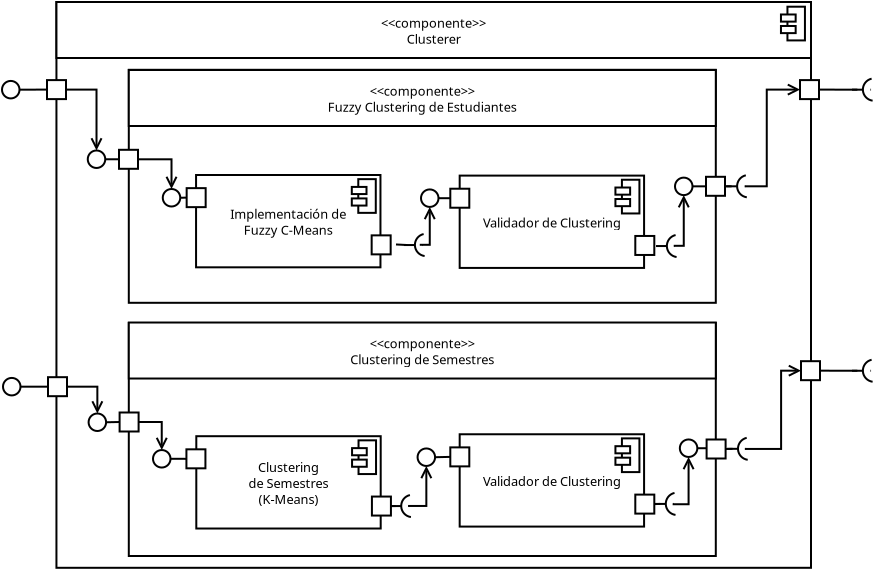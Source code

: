 <?xml version="1.0" encoding="UTF-8"?>
<dia:diagram xmlns:dia="http://www.lysator.liu.se/~alla/dia/">
  <dia:layer name="Background" visible="true" active="true">
    <dia:object type="Standard - Box" version="0" id="O0">
      <dia:attribute name="obj_pos">
        <dia:point val="8.072,2.71"/>
      </dia:attribute>
      <dia:attribute name="obj_bb">
        <dia:rectangle val="8.022,2.66;45.85,31.05"/>
      </dia:attribute>
      <dia:attribute name="elem_corner">
        <dia:point val="8.072,2.71"/>
      </dia:attribute>
      <dia:attribute name="elem_width">
        <dia:real val="37.728"/>
      </dia:attribute>
      <dia:attribute name="elem_height">
        <dia:real val="28.29"/>
      </dia:attribute>
      <dia:attribute name="border_width">
        <dia:real val="0.1"/>
      </dia:attribute>
      <dia:attribute name="show_background">
        <dia:boolean val="true"/>
      </dia:attribute>
    </dia:object>
    <dia:object type="Standard - Box" version="0" id="O1">
      <dia:attribute name="obj_pos">
        <dia:point val="11.69,18.76"/>
      </dia:attribute>
      <dia:attribute name="obj_bb">
        <dia:rectangle val="11.64,18.71;41.09,30.46"/>
      </dia:attribute>
      <dia:attribute name="elem_corner">
        <dia:point val="11.69,18.76"/>
      </dia:attribute>
      <dia:attribute name="elem_width">
        <dia:real val="29.35"/>
      </dia:attribute>
      <dia:attribute name="elem_height">
        <dia:real val="11.65"/>
      </dia:attribute>
      <dia:attribute name="show_background">
        <dia:boolean val="true"/>
      </dia:attribute>
    </dia:object>
    <dia:object type="Flowchart - Box" version="0" id="O2">
      <dia:attribute name="obj_pos">
        <dia:point val="8.072,2.71"/>
      </dia:attribute>
      <dia:attribute name="obj_bb">
        <dia:rectangle val="8.022,2.66;45.85,5.56"/>
      </dia:attribute>
      <dia:attribute name="elem_corner">
        <dia:point val="8.072,2.71"/>
      </dia:attribute>
      <dia:attribute name="elem_width">
        <dia:real val="37.728"/>
      </dia:attribute>
      <dia:attribute name="elem_height">
        <dia:real val="2.8"/>
      </dia:attribute>
      <dia:attribute name="border_width">
        <dia:real val="0.1"/>
      </dia:attribute>
      <dia:attribute name="show_background">
        <dia:boolean val="true"/>
      </dia:attribute>
      <dia:attribute name="padding">
        <dia:real val="0.5"/>
      </dia:attribute>
      <dia:attribute name="text">
        <dia:composite type="text">
          <dia:attribute name="string">
            <dia:string>#&lt;&lt;componente&gt;&gt;
Clusterer#</dia:string>
          </dia:attribute>
          <dia:attribute name="font">
            <dia:font family="sans" style="0" name="Helvetica"/>
          </dia:attribute>
          <dia:attribute name="height">
            <dia:real val="0.8"/>
          </dia:attribute>
          <dia:attribute name="pos">
            <dia:point val="26.936,3.95"/>
          </dia:attribute>
          <dia:attribute name="color">
            <dia:color val="#000000"/>
          </dia:attribute>
          <dia:attribute name="alignment">
            <dia:enum val="1"/>
          </dia:attribute>
        </dia:composite>
      </dia:attribute>
    </dia:object>
    <dia:object type="Standard - Box" version="0" id="O3">
      <dia:attribute name="obj_pos">
        <dia:point val="7.6,6.615"/>
      </dia:attribute>
      <dia:attribute name="obj_bb">
        <dia:rectangle val="7.55,6.565;8.6,7.615"/>
      </dia:attribute>
      <dia:attribute name="elem_corner">
        <dia:point val="7.6,6.615"/>
      </dia:attribute>
      <dia:attribute name="elem_width">
        <dia:real val="0.95"/>
      </dia:attribute>
      <dia:attribute name="elem_height">
        <dia:real val="0.95"/>
      </dia:attribute>
      <dia:attribute name="border_width">
        <dia:real val="0.1"/>
      </dia:attribute>
      <dia:attribute name="show_background">
        <dia:boolean val="true"/>
      </dia:attribute>
    </dia:object>
    <dia:object type="Standard - Box" version="0" id="O4">
      <dia:attribute name="obj_pos">
        <dia:point val="7.65,21.469"/>
      </dia:attribute>
      <dia:attribute name="obj_bb">
        <dia:rectangle val="7.6,21.419;8.65,22.469"/>
      </dia:attribute>
      <dia:attribute name="elem_corner">
        <dia:point val="7.65,21.469"/>
      </dia:attribute>
      <dia:attribute name="elem_width">
        <dia:real val="0.95"/>
      </dia:attribute>
      <dia:attribute name="elem_height">
        <dia:real val="0.95"/>
      </dia:attribute>
      <dia:attribute name="border_width">
        <dia:real val="0.1"/>
      </dia:attribute>
      <dia:attribute name="show_background">
        <dia:boolean val="true"/>
      </dia:attribute>
    </dia:object>
    <dia:group>
      <dia:object type="Standard - Box" version="0" id="O5">
        <dia:attribute name="obj_pos">
          <dia:point val="44.622,2.945"/>
        </dia:attribute>
        <dia:attribute name="obj_bb">
          <dia:rectangle val="44.572,2.895;45.548,4.681"/>
        </dia:attribute>
        <dia:attribute name="elem_corner">
          <dia:point val="44.622,2.945"/>
        </dia:attribute>
        <dia:attribute name="elem_width">
          <dia:real val="0.875"/>
        </dia:attribute>
        <dia:attribute name="elem_height">
          <dia:real val="1.686"/>
        </dia:attribute>
        <dia:attribute name="border_width">
          <dia:real val="0.1"/>
        </dia:attribute>
        <dia:attribute name="show_background">
          <dia:boolean val="true"/>
        </dia:attribute>
      </dia:object>
      <dia:object type="Standard - Box" version="0" id="O6">
        <dia:attribute name="obj_pos">
          <dia:point val="44.298,3.334"/>
        </dia:attribute>
        <dia:attribute name="obj_bb">
          <dia:rectangle val="44.248,3.284;45.083,3.741"/>
        </dia:attribute>
        <dia:attribute name="elem_corner">
          <dia:point val="44.298,3.334"/>
        </dia:attribute>
        <dia:attribute name="elem_width">
          <dia:real val="0.735"/>
        </dia:attribute>
        <dia:attribute name="elem_height">
          <dia:real val="0.357"/>
        </dia:attribute>
        <dia:attribute name="border_width">
          <dia:real val="0.1"/>
        </dia:attribute>
        <dia:attribute name="show_background">
          <dia:boolean val="true"/>
        </dia:attribute>
      </dia:object>
      <dia:object type="Standard - Box" version="0" id="O7">
        <dia:attribute name="obj_pos">
          <dia:point val="44.298,3.909"/>
        </dia:attribute>
        <dia:attribute name="obj_bb">
          <dia:rectangle val="44.248,3.859;45.083,4.316"/>
        </dia:attribute>
        <dia:attribute name="elem_corner">
          <dia:point val="44.298,3.909"/>
        </dia:attribute>
        <dia:attribute name="elem_width">
          <dia:real val="0.735"/>
        </dia:attribute>
        <dia:attribute name="elem_height">
          <dia:real val="0.357"/>
        </dia:attribute>
        <dia:attribute name="border_width">
          <dia:real val="0.1"/>
        </dia:attribute>
        <dia:attribute name="show_background">
          <dia:boolean val="true"/>
        </dia:attribute>
      </dia:object>
    </dia:group>
    <dia:object type="Standard - Box" version="0" id="O8">
      <dia:attribute name="obj_pos">
        <dia:point val="45.25,6.615"/>
      </dia:attribute>
      <dia:attribute name="obj_bb">
        <dia:rectangle val="45.2,6.565;46.25,7.615"/>
      </dia:attribute>
      <dia:attribute name="elem_corner">
        <dia:point val="45.25,6.615"/>
      </dia:attribute>
      <dia:attribute name="elem_width">
        <dia:real val="0.95"/>
      </dia:attribute>
      <dia:attribute name="elem_height">
        <dia:real val="0.95"/>
      </dia:attribute>
      <dia:attribute name="border_width">
        <dia:real val="0.1"/>
      </dia:attribute>
      <dia:attribute name="show_background">
        <dia:boolean val="true"/>
      </dia:attribute>
    </dia:object>
    <dia:object type="Standard - Box" version="0" id="O9">
      <dia:attribute name="obj_pos">
        <dia:point val="45.3,20.669"/>
      </dia:attribute>
      <dia:attribute name="obj_bb">
        <dia:rectangle val="45.25,20.619;46.3,21.669"/>
      </dia:attribute>
      <dia:attribute name="elem_corner">
        <dia:point val="45.3,20.669"/>
      </dia:attribute>
      <dia:attribute name="elem_width">
        <dia:real val="0.95"/>
      </dia:attribute>
      <dia:attribute name="elem_height">
        <dia:real val="0.95"/>
      </dia:attribute>
      <dia:attribute name="border_width">
        <dia:real val="0.1"/>
      </dia:attribute>
      <dia:attribute name="show_background">
        <dia:boolean val="true"/>
      </dia:attribute>
    </dia:object>
    <dia:object type="Standard - Ellipse" version="0" id="O10">
      <dia:attribute name="obj_pos">
        <dia:point val="12.9,25.112"/>
      </dia:attribute>
      <dia:attribute name="obj_bb">
        <dia:rectangle val="12.85,25.062;13.825,26.037"/>
      </dia:attribute>
      <dia:attribute name="elem_corner">
        <dia:point val="12.9,25.112"/>
      </dia:attribute>
      <dia:attribute name="elem_width">
        <dia:real val="0.875"/>
      </dia:attribute>
      <dia:attribute name="elem_height">
        <dia:real val="0.875"/>
      </dia:attribute>
    </dia:object>
    <dia:object type="Standard - Line" version="0" id="O11">
      <dia:attribute name="obj_pos">
        <dia:point val="14.571,25.552"/>
      </dia:attribute>
      <dia:attribute name="obj_bb">
        <dia:rectangle val="13.725,25.499;14.621,25.602"/>
      </dia:attribute>
      <dia:attribute name="conn_endpoints">
        <dia:point val="14.571,25.552"/>
        <dia:point val="13.775,25.549"/>
      </dia:attribute>
      <dia:attribute name="numcp">
        <dia:int val="1"/>
      </dia:attribute>
      <dia:connections>
        <dia:connection handle="0" to="O72" connection="3"/>
        <dia:connection handle="1" to="O10" connection="4"/>
      </dia:connections>
    </dia:object>
    <dia:object type="Standard - Ellipse" version="0" id="O12">
      <dia:attribute name="obj_pos">
        <dia:point val="5.35,6.656"/>
      </dia:attribute>
      <dia:attribute name="obj_bb">
        <dia:rectangle val="5.3,6.606;6.275,7.582"/>
      </dia:attribute>
      <dia:attribute name="elem_corner">
        <dia:point val="5.35,6.656"/>
      </dia:attribute>
      <dia:attribute name="elem_width">
        <dia:real val="0.875"/>
      </dia:attribute>
      <dia:attribute name="elem_height">
        <dia:real val="0.875"/>
      </dia:attribute>
    </dia:object>
    <dia:object type="Standard - Line" version="0" id="O13">
      <dia:attribute name="obj_pos">
        <dia:point val="7.6,7.09"/>
      </dia:attribute>
      <dia:attribute name="obj_bb">
        <dia:rectangle val="6.175,7.04;7.65,7.144"/>
      </dia:attribute>
      <dia:attribute name="conn_endpoints">
        <dia:point val="7.6,7.09"/>
        <dia:point val="6.225,7.094"/>
      </dia:attribute>
      <dia:attribute name="numcp">
        <dia:int val="1"/>
      </dia:attribute>
      <dia:connections>
        <dia:connection handle="1" to="O12" connection="4"/>
      </dia:connections>
    </dia:object>
    <dia:object type="Standard - Ellipse" version="0" id="O14">
      <dia:attribute name="obj_pos">
        <dia:point val="5.4,21.506"/>
      </dia:attribute>
      <dia:attribute name="obj_bb">
        <dia:rectangle val="5.35,21.456;6.325,22.431"/>
      </dia:attribute>
      <dia:attribute name="elem_corner">
        <dia:point val="5.4,21.506"/>
      </dia:attribute>
      <dia:attribute name="elem_width">
        <dia:real val="0.875"/>
      </dia:attribute>
      <dia:attribute name="elem_height">
        <dia:real val="0.875"/>
      </dia:attribute>
    </dia:object>
    <dia:object type="Standard - Line" version="0" id="O15">
      <dia:attribute name="obj_pos">
        <dia:point val="7.65,21.944"/>
      </dia:attribute>
      <dia:attribute name="obj_bb">
        <dia:rectangle val="6.225,21.894;7.7,21.994"/>
      </dia:attribute>
      <dia:attribute name="conn_endpoints">
        <dia:point val="7.65,21.944"/>
        <dia:point val="6.275,21.944"/>
      </dia:attribute>
      <dia:attribute name="numcp">
        <dia:int val="1"/>
      </dia:attribute>
      <dia:connections>
        <dia:connection handle="0" to="O4" connection="3"/>
        <dia:connection handle="1" to="O14" connection="4"/>
      </dia:connections>
    </dia:object>
    <dia:object type="Standard - Line" version="0" id="O16">
      <dia:attribute name="obj_pos">
        <dia:point val="27.765,12.521"/>
      </dia:attribute>
      <dia:attribute name="obj_bb">
        <dia:rectangle val="27.125,12.468;27.815,12.572"/>
      </dia:attribute>
      <dia:attribute name="conn_endpoints">
        <dia:point val="27.765,12.521"/>
        <dia:point val="27.175,12.518"/>
      </dia:attribute>
      <dia:attribute name="numcp">
        <dia:int val="1"/>
      </dia:attribute>
      <dia:connections>
        <dia:connection handle="0" to="O66" connection="3"/>
        <dia:connection handle="1" to="O36" connection="4"/>
      </dia:connections>
    </dia:object>
    <dia:group>
      <dia:object type="Standard - Arc" version="0" id="O17">
        <dia:attribute name="obj_pos">
          <dia:point val="25.796,28.463"/>
        </dia:attribute>
        <dia:attribute name="obj_bb">
          <dia:rectangle val="25.26,27.311;25.848,28.515"/>
        </dia:attribute>
        <dia:attribute name="conn_endpoints">
          <dia:point val="25.796,28.463"/>
          <dia:point val="25.746,27.363"/>
        </dia:attribute>
        <dia:attribute name="curve_distance">
          <dia:real val="-0.461"/>
        </dia:attribute>
        <dia:attribute name="line_width">
          <dia:real val="0.1"/>
        </dia:attribute>
      </dia:object>
      <dia:object type="Standard - Line" version="0" id="O18">
        <dia:attribute name="obj_pos">
          <dia:point val="25.302,27.913"/>
        </dia:attribute>
        <dia:attribute name="obj_bb">
          <dia:rectangle val="24.716,27.863;25.352,27.963"/>
        </dia:attribute>
        <dia:attribute name="conn_endpoints">
          <dia:point val="25.302,27.913"/>
          <dia:point val="24.766,27.913"/>
        </dia:attribute>
        <dia:attribute name="numcp">
          <dia:int val="1"/>
        </dia:attribute>
      </dia:object>
      <dia:object type="Standard - Line" version="0" id="O19">
        <dia:attribute name="obj_pos">
          <dia:point val="25.718,27.913"/>
        </dia:attribute>
        <dia:attribute name="obj_bb">
          <dia:rectangle val="25.638,27.863;25.768,27.963"/>
        </dia:attribute>
        <dia:attribute name="conn_endpoints">
          <dia:point val="25.718,27.913"/>
          <dia:point val="25.688,27.913"/>
        </dia:attribute>
        <dia:attribute name="numcp">
          <dia:int val="1"/>
        </dia:attribute>
      </dia:object>
    </dia:group>
    <dia:object type="Standard - Line" version="0" id="O20">
      <dia:attribute name="obj_pos">
        <dia:point val="25.034,27.913"/>
      </dia:attribute>
      <dia:attribute name="obj_bb">
        <dia:rectangle val="24.746,27.863;25.084,27.963"/>
      </dia:attribute>
      <dia:attribute name="conn_endpoints">
        <dia:point val="25.034,27.913"/>
        <dia:point val="24.796,27.913"/>
      </dia:attribute>
      <dia:attribute name="numcp">
        <dia:int val="1"/>
      </dia:attribute>
      <dia:connections>
        <dia:connection handle="0" to="O18" connection="0"/>
        <dia:connection handle="1" to="O73" connection="4"/>
      </dia:connections>
    </dia:object>
    <dia:object type="Standard - ZigZagLine" version="1" id="O21">
      <dia:attribute name="obj_pos">
        <dia:point val="8.6,21.944"/>
      </dia:attribute>
      <dia:attribute name="obj_bb">
        <dia:rectangle val="8.55,21.894;10.449,23.397"/>
      </dia:attribute>
      <dia:attribute name="orth_points">
        <dia:point val="8.6,21.944"/>
        <dia:point val="10.118,21.944"/>
        <dia:point val="10.118,23.285"/>
      </dia:attribute>
      <dia:attribute name="orth_orient">
        <dia:enum val="0"/>
        <dia:enum val="1"/>
      </dia:attribute>
      <dia:attribute name="autorouting">
        <dia:boolean val="true"/>
      </dia:attribute>
      <dia:attribute name="end_arrow">
        <dia:enum val="1"/>
      </dia:attribute>
      <dia:attribute name="end_arrow_length">
        <dia:real val="0.5"/>
      </dia:attribute>
      <dia:attribute name="end_arrow_width">
        <dia:real val="0.5"/>
      </dia:attribute>
      <dia:connections>
        <dia:connection handle="1" to="O78" connection="1"/>
      </dia:connections>
    </dia:object>
    <dia:group>
      <dia:object type="Standard - Arc" version="0" id="O22">
        <dia:attribute name="obj_pos">
          <dia:point val="48.88,7.644"/>
        </dia:attribute>
        <dia:attribute name="obj_bb">
          <dia:rectangle val="48.344,6.491;48.932,7.696"/>
        </dia:attribute>
        <dia:attribute name="conn_endpoints">
          <dia:point val="48.88,7.644"/>
          <dia:point val="48.83,6.544"/>
        </dia:attribute>
        <dia:attribute name="curve_distance">
          <dia:real val="-0.461"/>
        </dia:attribute>
        <dia:attribute name="line_width">
          <dia:real val="0.1"/>
        </dia:attribute>
      </dia:object>
      <dia:object type="Standard - Line" version="0" id="O23">
        <dia:attribute name="obj_pos">
          <dia:point val="48.386,7.094"/>
        </dia:attribute>
        <dia:attribute name="obj_bb">
          <dia:rectangle val="47.8,7.044;48.436,7.144"/>
        </dia:attribute>
        <dia:attribute name="conn_endpoints">
          <dia:point val="48.386,7.094"/>
          <dia:point val="47.85,7.094"/>
        </dia:attribute>
        <dia:attribute name="numcp">
          <dia:int val="1"/>
        </dia:attribute>
      </dia:object>
      <dia:object type="Standard - Line" version="0" id="O24">
        <dia:attribute name="obj_pos">
          <dia:point val="48.802,7.094"/>
        </dia:attribute>
        <dia:attribute name="obj_bb">
          <dia:rectangle val="48.722,7.044;48.852,7.144"/>
        </dia:attribute>
        <dia:attribute name="conn_endpoints">
          <dia:point val="48.802,7.094"/>
          <dia:point val="48.772,7.094"/>
        </dia:attribute>
        <dia:attribute name="numcp">
          <dia:int val="1"/>
        </dia:attribute>
      </dia:object>
    </dia:group>
    <dia:object type="Standard - Line" version="0" id="O25">
      <dia:attribute name="obj_pos">
        <dia:point val="46.2,7.09"/>
      </dia:attribute>
      <dia:attribute name="obj_bb">
        <dia:rectangle val="46.15,7.04;48.168,7.144"/>
      </dia:attribute>
      <dia:attribute name="conn_endpoints">
        <dia:point val="46.2,7.09"/>
        <dia:point val="48.118,7.094"/>
      </dia:attribute>
      <dia:attribute name="numcp">
        <dia:int val="1"/>
      </dia:attribute>
      <dia:connections>
        <dia:connection handle="0" to="O8" connection="4"/>
        <dia:connection handle="1" to="O23" connection="0"/>
      </dia:connections>
    </dia:object>
    <dia:group>
      <dia:object type="Standard - Arc" version="0" id="O26">
        <dia:attribute name="obj_pos">
          <dia:point val="48.88,21.698"/>
        </dia:attribute>
        <dia:attribute name="obj_bb">
          <dia:rectangle val="48.344,20.545;48.932,21.75"/>
        </dia:attribute>
        <dia:attribute name="conn_endpoints">
          <dia:point val="48.88,21.698"/>
          <dia:point val="48.83,20.598"/>
        </dia:attribute>
        <dia:attribute name="curve_distance">
          <dia:real val="-0.461"/>
        </dia:attribute>
        <dia:attribute name="line_width">
          <dia:real val="0.1"/>
        </dia:attribute>
      </dia:object>
      <dia:object type="Standard - Line" version="0" id="O27">
        <dia:attribute name="obj_pos">
          <dia:point val="48.386,21.148"/>
        </dia:attribute>
        <dia:attribute name="obj_bb">
          <dia:rectangle val="47.8,21.098;48.436,21.198"/>
        </dia:attribute>
        <dia:attribute name="conn_endpoints">
          <dia:point val="48.386,21.148"/>
          <dia:point val="47.85,21.148"/>
        </dia:attribute>
        <dia:attribute name="numcp">
          <dia:int val="1"/>
        </dia:attribute>
      </dia:object>
      <dia:object type="Standard - Line" version="0" id="O28">
        <dia:attribute name="obj_pos">
          <dia:point val="48.802,21.148"/>
        </dia:attribute>
        <dia:attribute name="obj_bb">
          <dia:rectangle val="48.722,21.098;48.852,21.198"/>
        </dia:attribute>
        <dia:attribute name="conn_endpoints">
          <dia:point val="48.802,21.148"/>
          <dia:point val="48.772,21.148"/>
        </dia:attribute>
        <dia:attribute name="numcp">
          <dia:int val="1"/>
        </dia:attribute>
      </dia:object>
    </dia:group>
    <dia:object type="Standard - Line" version="0" id="O29">
      <dia:attribute name="obj_pos">
        <dia:point val="46.25,21.144"/>
      </dia:attribute>
      <dia:attribute name="obj_bb">
        <dia:rectangle val="46.2,21.094;48.168,21.198"/>
      </dia:attribute>
      <dia:attribute name="conn_endpoints">
        <dia:point val="46.25,21.144"/>
        <dia:point val="48.118,21.148"/>
      </dia:attribute>
      <dia:attribute name="numcp">
        <dia:int val="1"/>
      </dia:attribute>
      <dia:connections>
        <dia:connection handle="1" to="O27" connection="0"/>
      </dia:connections>
    </dia:object>
    <dia:object type="Standard - Box" version="0" id="O30">
      <dia:attribute name="obj_pos">
        <dia:point val="11.69,6.1"/>
      </dia:attribute>
      <dia:attribute name="obj_bb">
        <dia:rectangle val="11.64,6.05;41.09,17.8"/>
      </dia:attribute>
      <dia:attribute name="elem_corner">
        <dia:point val="11.69,6.1"/>
      </dia:attribute>
      <dia:attribute name="elem_width">
        <dia:real val="29.35"/>
      </dia:attribute>
      <dia:attribute name="elem_height">
        <dia:real val="11.65"/>
      </dia:attribute>
      <dia:attribute name="show_background">
        <dia:boolean val="true"/>
      </dia:attribute>
    </dia:object>
    <dia:object type="Flowchart - Box" version="0" id="O31">
      <dia:attribute name="obj_pos">
        <dia:point val="11.69,6.11"/>
      </dia:attribute>
      <dia:attribute name="obj_bb">
        <dia:rectangle val="11.64,6.06;41.09,8.96"/>
      </dia:attribute>
      <dia:attribute name="elem_corner">
        <dia:point val="11.69,6.11"/>
      </dia:attribute>
      <dia:attribute name="elem_width">
        <dia:real val="29.35"/>
      </dia:attribute>
      <dia:attribute name="elem_height">
        <dia:real val="2.8"/>
      </dia:attribute>
      <dia:attribute name="border_width">
        <dia:real val="0.1"/>
      </dia:attribute>
      <dia:attribute name="show_background">
        <dia:boolean val="true"/>
      </dia:attribute>
      <dia:attribute name="padding">
        <dia:real val="0.5"/>
      </dia:attribute>
      <dia:attribute name="text">
        <dia:composite type="text">
          <dia:attribute name="string">
            <dia:string>#&lt;&lt;componente&gt;&gt;
Fuzzy Clustering de Estudiantes#</dia:string>
          </dia:attribute>
          <dia:attribute name="font">
            <dia:font family="sans" style="0" name="Helvetica"/>
          </dia:attribute>
          <dia:attribute name="height">
            <dia:real val="0.8"/>
          </dia:attribute>
          <dia:attribute name="pos">
            <dia:point val="26.365,7.35"/>
          </dia:attribute>
          <dia:attribute name="color">
            <dia:color val="#000000"/>
          </dia:attribute>
          <dia:attribute name="alignment">
            <dia:enum val="1"/>
          </dia:attribute>
        </dia:composite>
      </dia:attribute>
    </dia:object>
    <dia:group>
      <dia:object type="Standard - Arc" version="0" id="O32">
        <dia:attribute name="obj_pos">
          <dia:point val="26.481,15.412"/>
        </dia:attribute>
        <dia:attribute name="obj_bb">
          <dia:rectangle val="25.945,14.26;26.534,15.464"/>
        </dia:attribute>
        <dia:attribute name="conn_endpoints">
          <dia:point val="26.481,15.412"/>
          <dia:point val="26.431,14.312"/>
        </dia:attribute>
        <dia:attribute name="curve_distance">
          <dia:real val="-0.461"/>
        </dia:attribute>
        <dia:attribute name="line_width">
          <dia:real val="0.1"/>
        </dia:attribute>
      </dia:object>
      <dia:object type="Standard - Line" version="0" id="O33">
        <dia:attribute name="obj_pos">
          <dia:point val="25.987,14.862"/>
        </dia:attribute>
        <dia:attribute name="obj_bb">
          <dia:rectangle val="25.402,14.812;26.037,14.912"/>
        </dia:attribute>
        <dia:attribute name="conn_endpoints">
          <dia:point val="25.987,14.862"/>
          <dia:point val="25.452,14.862"/>
        </dia:attribute>
        <dia:attribute name="numcp">
          <dia:int val="1"/>
        </dia:attribute>
      </dia:object>
      <dia:object type="Standard - Line" version="0" id="O34">
        <dia:attribute name="obj_pos">
          <dia:point val="26.403,14.862"/>
        </dia:attribute>
        <dia:attribute name="obj_bb">
          <dia:rectangle val="26.323,14.812;26.453,14.912"/>
        </dia:attribute>
        <dia:attribute name="conn_endpoints">
          <dia:point val="26.403,14.862"/>
          <dia:point val="26.373,14.862"/>
        </dia:attribute>
        <dia:attribute name="numcp">
          <dia:int val="1"/>
        </dia:attribute>
      </dia:object>
    </dia:group>
    <dia:object type="Standard - Line" version="0" id="O35">
      <dia:attribute name="obj_pos">
        <dia:point val="27.85,12.521"/>
      </dia:attribute>
      <dia:attribute name="obj_bb">
        <dia:rectangle val="27.125,12.468;27.9,12.572"/>
      </dia:attribute>
      <dia:attribute name="conn_endpoints">
        <dia:point val="27.85,12.521"/>
        <dia:point val="27.175,12.518"/>
      </dia:attribute>
      <dia:attribute name="numcp">
        <dia:int val="1"/>
      </dia:attribute>
      <dia:connections>
        <dia:connection handle="1" to="O36" connection="4"/>
      </dia:connections>
    </dia:object>
    <dia:object type="Standard - Ellipse" version="0" id="O36">
      <dia:attribute name="obj_pos">
        <dia:point val="26.3,12.081"/>
      </dia:attribute>
      <dia:attribute name="obj_bb">
        <dia:rectangle val="26.25,12.031;27.225,13.006"/>
      </dia:attribute>
      <dia:attribute name="elem_corner">
        <dia:point val="26.3,12.081"/>
      </dia:attribute>
      <dia:attribute name="elem_width">
        <dia:real val="0.875"/>
      </dia:attribute>
      <dia:attribute name="elem_height">
        <dia:real val="0.875"/>
      </dia:attribute>
    </dia:object>
    <dia:object type="Standard - Line" version="0" id="O37">
      <dia:attribute name="obj_pos">
        <dia:point val="25.619,14.862"/>
      </dia:attribute>
      <dia:attribute name="obj_bb">
        <dia:rectangle val="24.997,14.78;25.672,14.915"/>
      </dia:attribute>
      <dia:attribute name="conn_endpoints">
        <dia:point val="25.619,14.862"/>
        <dia:point val="25.05,14.833"/>
      </dia:attribute>
      <dia:attribute name="numcp">
        <dia:int val="1"/>
      </dia:attribute>
    </dia:object>
    <dia:object type="Standard - ZigZagLine" version="1" id="O38">
      <dia:attribute name="obj_pos">
        <dia:point val="26.288,14.862"/>
      </dia:attribute>
      <dia:attribute name="obj_bb">
        <dia:rectangle val="26.238,12.844;27.069,14.912"/>
      </dia:attribute>
      <dia:attribute name="orth_points">
        <dia:point val="26.288,14.862"/>
        <dia:point val="26.288,14.85"/>
        <dia:point val="26.738,14.85"/>
        <dia:point val="26.738,12.956"/>
      </dia:attribute>
      <dia:attribute name="orth_orient">
        <dia:enum val="1"/>
        <dia:enum val="0"/>
        <dia:enum val="1"/>
      </dia:attribute>
      <dia:attribute name="autorouting">
        <dia:boolean val="false"/>
      </dia:attribute>
      <dia:attribute name="end_arrow">
        <dia:enum val="1"/>
      </dia:attribute>
      <dia:attribute name="end_arrow_length">
        <dia:real val="0.5"/>
      </dia:attribute>
      <dia:attribute name="end_arrow_width">
        <dia:real val="0.5"/>
      </dia:attribute>
      <dia:connections>
        <dia:connection handle="1" to="O36" connection="6"/>
      </dia:connections>
    </dia:object>
    <dia:group>
      <dia:object type="Flowchart - Box" version="0" id="O39">
        <dia:attribute name="obj_pos">
          <dia:point val="15.053,11.36"/>
        </dia:attribute>
        <dia:attribute name="obj_bb">
          <dia:rectangle val="15.003,11.31;24.323,16.026"/>
        </dia:attribute>
        <dia:attribute name="elem_corner">
          <dia:point val="15.053,11.36"/>
        </dia:attribute>
        <dia:attribute name="elem_width">
          <dia:real val="9.22"/>
        </dia:attribute>
        <dia:attribute name="elem_height">
          <dia:real val="4.616"/>
        </dia:attribute>
        <dia:attribute name="show_background">
          <dia:boolean val="true"/>
        </dia:attribute>
        <dia:attribute name="padding">
          <dia:real val="0.5"/>
        </dia:attribute>
        <dia:attribute name="text">
          <dia:composite type="text">
            <dia:attribute name="string">
              <dia:string>#Implementación de
Fuzzy C-Means#</dia:string>
            </dia:attribute>
            <dia:attribute name="font">
              <dia:font family="sans" style="0" name="Helvetica"/>
            </dia:attribute>
            <dia:attribute name="height">
              <dia:real val="0.8"/>
            </dia:attribute>
            <dia:attribute name="pos">
              <dia:point val="19.663,13.508"/>
            </dia:attribute>
            <dia:attribute name="color">
              <dia:color val="#000000"/>
            </dia:attribute>
            <dia:attribute name="alignment">
              <dia:enum val="1"/>
            </dia:attribute>
          </dia:composite>
        </dia:attribute>
      </dia:object>
      <dia:group>
        <dia:object type="Standard - Box" version="0" id="O40">
          <dia:attribute name="obj_pos">
            <dia:point val="23.164,11.567"/>
          </dia:attribute>
          <dia:attribute name="obj_bb">
            <dia:rectangle val="23.114,11.517;24.09,13.303"/>
          </dia:attribute>
          <dia:attribute name="elem_corner">
            <dia:point val="23.164,11.567"/>
          </dia:attribute>
          <dia:attribute name="elem_width">
            <dia:real val="0.875"/>
          </dia:attribute>
          <dia:attribute name="elem_height">
            <dia:real val="1.686"/>
          </dia:attribute>
          <dia:attribute name="show_background">
            <dia:boolean val="true"/>
          </dia:attribute>
        </dia:object>
        <dia:object type="Standard - Box" version="0" id="O41">
          <dia:attribute name="obj_pos">
            <dia:point val="22.84,11.956"/>
          </dia:attribute>
          <dia:attribute name="obj_bb">
            <dia:rectangle val="22.79,11.906;23.625,12.363"/>
          </dia:attribute>
          <dia:attribute name="elem_corner">
            <dia:point val="22.84,11.956"/>
          </dia:attribute>
          <dia:attribute name="elem_width">
            <dia:real val="0.735"/>
          </dia:attribute>
          <dia:attribute name="elem_height">
            <dia:real val="0.357"/>
          </dia:attribute>
          <dia:attribute name="show_background">
            <dia:boolean val="true"/>
          </dia:attribute>
        </dia:object>
        <dia:object type="Standard - Box" version="0" id="O42">
          <dia:attribute name="obj_pos">
            <dia:point val="22.84,12.531"/>
          </dia:attribute>
          <dia:attribute name="obj_bb">
            <dia:rectangle val="22.79,12.481;23.625,12.938"/>
          </dia:attribute>
          <dia:attribute name="elem_corner">
            <dia:point val="22.84,12.531"/>
          </dia:attribute>
          <dia:attribute name="elem_width">
            <dia:real val="0.735"/>
          </dia:attribute>
          <dia:attribute name="elem_height">
            <dia:real val="0.357"/>
          </dia:attribute>
          <dia:attribute name="show_background">
            <dia:boolean val="true"/>
          </dia:attribute>
        </dia:object>
      </dia:group>
      <dia:object type="Standard - Box" version="0" id="O43">
        <dia:attribute name="obj_pos">
          <dia:point val="14.583,12.017"/>
        </dia:attribute>
        <dia:attribute name="obj_bb">
          <dia:rectangle val="14.533,11.966;15.583,13.017"/>
        </dia:attribute>
        <dia:attribute name="elem_corner">
          <dia:point val="14.583,12.017"/>
        </dia:attribute>
        <dia:attribute name="elem_width">
          <dia:real val="0.95"/>
        </dia:attribute>
        <dia:attribute name="elem_height">
          <dia:real val="0.95"/>
        </dia:attribute>
        <dia:attribute name="show_background">
          <dia:boolean val="true"/>
        </dia:attribute>
      </dia:object>
      <dia:object type="Standard - Box" version="0" id="O44">
        <dia:attribute name="obj_pos">
          <dia:point val="23.833,14.378"/>
        </dia:attribute>
        <dia:attribute name="obj_bb">
          <dia:rectangle val="23.783,14.328;24.833,15.378"/>
        </dia:attribute>
        <dia:attribute name="elem_corner">
          <dia:point val="23.833,14.378"/>
        </dia:attribute>
        <dia:attribute name="elem_width">
          <dia:real val="0.95"/>
        </dia:attribute>
        <dia:attribute name="elem_height">
          <dia:real val="0.95"/>
        </dia:attribute>
        <dia:attribute name="show_background">
          <dia:boolean val="true"/>
        </dia:attribute>
      </dia:object>
    </dia:group>
    <dia:object type="Standard - Box" version="0" id="O45">
      <dia:attribute name="obj_pos">
        <dia:point val="11.2,10.1"/>
      </dia:attribute>
      <dia:attribute name="obj_bb">
        <dia:rectangle val="11.15,10.05;12.2,11.1"/>
      </dia:attribute>
      <dia:attribute name="elem_corner">
        <dia:point val="11.2,10.1"/>
      </dia:attribute>
      <dia:attribute name="elem_width">
        <dia:real val="0.95"/>
      </dia:attribute>
      <dia:attribute name="elem_height">
        <dia:real val="0.95"/>
      </dia:attribute>
      <dia:attribute name="border_width">
        <dia:real val="0.1"/>
      </dia:attribute>
      <dia:attribute name="show_background">
        <dia:boolean val="true"/>
      </dia:attribute>
    </dia:object>
    <dia:object type="Standard - Box" version="0" id="O46">
      <dia:attribute name="obj_pos">
        <dia:point val="40.55,11.45"/>
      </dia:attribute>
      <dia:attribute name="obj_bb">
        <dia:rectangle val="40.5,11.4;41.55,12.45"/>
      </dia:attribute>
      <dia:attribute name="elem_corner">
        <dia:point val="40.55,11.45"/>
      </dia:attribute>
      <dia:attribute name="elem_width">
        <dia:real val="0.95"/>
      </dia:attribute>
      <dia:attribute name="elem_height">
        <dia:real val="0.95"/>
      </dia:attribute>
      <dia:attribute name="border_width">
        <dia:real val="0.1"/>
      </dia:attribute>
      <dia:attribute name="show_background">
        <dia:boolean val="true"/>
      </dia:attribute>
    </dia:object>
    <dia:object type="Standard - Ellipse" version="0" id="O47">
      <dia:attribute name="obj_pos">
        <dia:point val="39,11.491"/>
      </dia:attribute>
      <dia:attribute name="obj_bb">
        <dia:rectangle val="38.95,11.441;39.925,12.416"/>
      </dia:attribute>
      <dia:attribute name="elem_corner">
        <dia:point val="39,11.491"/>
      </dia:attribute>
      <dia:attribute name="elem_width">
        <dia:real val="0.875"/>
      </dia:attribute>
      <dia:attribute name="elem_height">
        <dia:real val="0.875"/>
      </dia:attribute>
    </dia:object>
    <dia:object type="Standard - Line" version="0" id="O48">
      <dia:attribute name="obj_pos">
        <dia:point val="40.55,11.925"/>
      </dia:attribute>
      <dia:attribute name="obj_bb">
        <dia:rectangle val="39.825,11.875;40.6,11.979"/>
      </dia:attribute>
      <dia:attribute name="conn_endpoints">
        <dia:point val="40.55,11.925"/>
        <dia:point val="39.875,11.928"/>
      </dia:attribute>
      <dia:attribute name="numcp">
        <dia:int val="1"/>
      </dia:attribute>
      <dia:connections>
        <dia:connection handle="0" to="O46" connection="3"/>
        <dia:connection handle="1" to="O47" connection="4"/>
      </dia:connections>
    </dia:object>
    <dia:group>
      <dia:object type="Standard - Arc" version="0" id="O49">
        <dia:attribute name="obj_pos">
          <dia:point val="39.079,15.462"/>
        </dia:attribute>
        <dia:attribute name="obj_bb">
          <dia:rectangle val="38.544,14.31;39.132,15.514"/>
        </dia:attribute>
        <dia:attribute name="conn_endpoints">
          <dia:point val="39.079,15.462"/>
          <dia:point val="39.029,14.362"/>
        </dia:attribute>
        <dia:attribute name="curve_distance">
          <dia:real val="-0.461"/>
        </dia:attribute>
        <dia:attribute name="line_width">
          <dia:real val="0.1"/>
        </dia:attribute>
      </dia:object>
      <dia:object type="Standard - Line" version="0" id="O50">
        <dia:attribute name="obj_pos">
          <dia:point val="38.585,14.912"/>
        </dia:attribute>
        <dia:attribute name="obj_bb">
          <dia:rectangle val="38,14.862;38.635,14.962"/>
        </dia:attribute>
        <dia:attribute name="conn_endpoints">
          <dia:point val="38.585,14.912"/>
          <dia:point val="38.05,14.912"/>
        </dia:attribute>
        <dia:attribute name="numcp">
          <dia:int val="1"/>
        </dia:attribute>
      </dia:object>
      <dia:object type="Standard - Line" version="0" id="O51">
        <dia:attribute name="obj_pos">
          <dia:point val="39.001,14.912"/>
        </dia:attribute>
        <dia:attribute name="obj_bb">
          <dia:rectangle val="38.922,14.862;39.051,14.962"/>
        </dia:attribute>
        <dia:attribute name="conn_endpoints">
          <dia:point val="39.001,14.912"/>
          <dia:point val="38.972,14.912"/>
        </dia:attribute>
        <dia:attribute name="numcp">
          <dia:int val="1"/>
        </dia:attribute>
      </dia:object>
    </dia:group>
    <dia:object type="Standard - ZigZagLine" version="1" id="O52">
      <dia:attribute name="obj_pos">
        <dia:point val="45.25,7.09"/>
      </dia:attribute>
      <dia:attribute name="obj_bb">
        <dia:rectangle val="42.448,6.759;45.3,11.975"/>
      </dia:attribute>
      <dia:attribute name="orth_points">
        <dia:point val="45.25,7.09"/>
        <dia:point val="43.588,7.09"/>
        <dia:point val="43.588,11.925"/>
        <dia:point val="42.498,11.925"/>
      </dia:attribute>
      <dia:attribute name="orth_orient">
        <dia:enum val="0"/>
        <dia:enum val="1"/>
        <dia:enum val="0"/>
      </dia:attribute>
      <dia:attribute name="autorouting">
        <dia:boolean val="false"/>
      </dia:attribute>
      <dia:attribute name="start_arrow">
        <dia:enum val="1"/>
      </dia:attribute>
      <dia:attribute name="start_arrow_length">
        <dia:real val="0.5"/>
      </dia:attribute>
      <dia:attribute name="start_arrow_width">
        <dia:real val="0.5"/>
      </dia:attribute>
      <dia:connections>
        <dia:connection handle="0" to="O8" connection="3"/>
        <dia:connection handle="1" to="O55" connection="0"/>
      </dia:connections>
    </dia:object>
    <dia:group>
      <dia:object type="Standard - Arc" version="0" id="O53">
        <dia:attribute name="obj_pos">
          <dia:point val="42.591,12.475"/>
        </dia:attribute>
        <dia:attribute name="obj_bb">
          <dia:rectangle val="42.055,11.323;42.644,12.527"/>
        </dia:attribute>
        <dia:attribute name="conn_endpoints">
          <dia:point val="42.591,12.475"/>
          <dia:point val="42.541,11.375"/>
        </dia:attribute>
        <dia:attribute name="curve_distance">
          <dia:real val="-0.461"/>
        </dia:attribute>
        <dia:attribute name="line_width">
          <dia:real val="0.1"/>
        </dia:attribute>
      </dia:object>
      <dia:object type="Standard - Line" version="0" id="O54">
        <dia:attribute name="obj_pos">
          <dia:point val="42.097,11.925"/>
        </dia:attribute>
        <dia:attribute name="obj_bb">
          <dia:rectangle val="41.512,11.875;42.147,11.975"/>
        </dia:attribute>
        <dia:attribute name="conn_endpoints">
          <dia:point val="42.097,11.925"/>
          <dia:point val="41.562,11.925"/>
        </dia:attribute>
        <dia:attribute name="numcp">
          <dia:int val="1"/>
        </dia:attribute>
      </dia:object>
      <dia:object type="Standard - Line" version="0" id="O55">
        <dia:attribute name="obj_pos">
          <dia:point val="42.513,11.925"/>
        </dia:attribute>
        <dia:attribute name="obj_bb">
          <dia:rectangle val="42.434,11.875;42.563,11.975"/>
        </dia:attribute>
        <dia:attribute name="conn_endpoints">
          <dia:point val="42.513,11.925"/>
          <dia:point val="42.483,11.925"/>
        </dia:attribute>
        <dia:attribute name="numcp">
          <dia:int val="1"/>
        </dia:attribute>
      </dia:object>
    </dia:group>
    <dia:object type="Standard - ZigZagLine" version="1" id="O56">
      <dia:attribute name="obj_pos">
        <dia:point val="38.986,14.912"/>
      </dia:attribute>
      <dia:attribute name="obj_bb">
        <dia:rectangle val="38.937,12.254;39.769,14.962"/>
      </dia:attribute>
      <dia:attribute name="orth_points">
        <dia:point val="38.986,14.912"/>
        <dia:point val="38.986,14.9"/>
        <dia:point val="39.438,14.9"/>
        <dia:point val="39.438,12.366"/>
      </dia:attribute>
      <dia:attribute name="orth_orient">
        <dia:enum val="1"/>
        <dia:enum val="0"/>
        <dia:enum val="1"/>
      </dia:attribute>
      <dia:attribute name="autorouting">
        <dia:boolean val="false"/>
      </dia:attribute>
      <dia:attribute name="end_arrow">
        <dia:enum val="1"/>
      </dia:attribute>
      <dia:attribute name="end_arrow_length">
        <dia:real val="0.5"/>
      </dia:attribute>
      <dia:attribute name="end_arrow_width">
        <dia:real val="0.5"/>
      </dia:attribute>
      <dia:connections>
        <dia:connection handle="0" to="O51" connection="0"/>
        <dia:connection handle="1" to="O47" connection="6"/>
      </dia:connections>
    </dia:object>
    <dia:object type="Standard - Ellipse" version="0" id="O57">
      <dia:attribute name="obj_pos">
        <dia:point val="13.388,12.06"/>
      </dia:attribute>
      <dia:attribute name="obj_bb">
        <dia:rectangle val="13.338,12.01;14.314,12.985"/>
      </dia:attribute>
      <dia:attribute name="elem_corner">
        <dia:point val="13.388,12.06"/>
      </dia:attribute>
      <dia:attribute name="elem_width">
        <dia:real val="0.875"/>
      </dia:attribute>
      <dia:attribute name="elem_height">
        <dia:real val="0.875"/>
      </dia:attribute>
    </dia:object>
    <dia:object type="Standard - Line" version="0" id="O58">
      <dia:attribute name="obj_pos">
        <dia:point val="14.583,12.492"/>
      </dia:attribute>
      <dia:attribute name="obj_bb">
        <dia:rectangle val="14.213,12.441;14.634,12.549"/>
      </dia:attribute>
      <dia:attribute name="conn_endpoints">
        <dia:point val="14.583,12.492"/>
        <dia:point val="14.264,12.498"/>
      </dia:attribute>
      <dia:attribute name="numcp">
        <dia:int val="1"/>
      </dia:attribute>
      <dia:connections>
        <dia:connection handle="0" to="O43" connection="3"/>
        <dia:connection handle="1" to="O57" connection="4"/>
      </dia:connections>
    </dia:object>
    <dia:object type="Standard - Ellipse" version="0" id="O59">
      <dia:attribute name="obj_pos">
        <dia:point val="9.638,10.134"/>
      </dia:attribute>
      <dia:attribute name="obj_bb">
        <dia:rectangle val="9.588,10.084;10.564,11.06"/>
      </dia:attribute>
      <dia:attribute name="elem_corner">
        <dia:point val="9.638,10.134"/>
      </dia:attribute>
      <dia:attribute name="elem_width">
        <dia:real val="0.875"/>
      </dia:attribute>
      <dia:attribute name="elem_height">
        <dia:real val="0.875"/>
      </dia:attribute>
    </dia:object>
    <dia:object type="Standard - Line" version="0" id="O60">
      <dia:attribute name="obj_pos">
        <dia:point val="11.2,10.575"/>
      </dia:attribute>
      <dia:attribute name="obj_bb">
        <dia:rectangle val="10.463,10.522;11.25,10.625"/>
      </dia:attribute>
      <dia:attribute name="conn_endpoints">
        <dia:point val="11.2,10.575"/>
        <dia:point val="10.514,10.572"/>
      </dia:attribute>
      <dia:attribute name="numcp">
        <dia:int val="1"/>
      </dia:attribute>
      <dia:connections>
        <dia:connection handle="0" to="O45" connection="3"/>
        <dia:connection handle="1" to="O59" connection="4"/>
      </dia:connections>
    </dia:object>
    <dia:object type="Standard - ZigZagLine" version="1" id="O61">
      <dia:attribute name="obj_pos">
        <dia:point val="8.55,7.09"/>
      </dia:attribute>
      <dia:attribute name="obj_bb">
        <dia:rectangle val="8.5,7.04;10.407,10.246"/>
      </dia:attribute>
      <dia:attribute name="orth_points">
        <dia:point val="8.55,7.09"/>
        <dia:point val="10.076,7.09"/>
        <dia:point val="10.076,10.134"/>
      </dia:attribute>
      <dia:attribute name="orth_orient">
        <dia:enum val="0"/>
        <dia:enum val="1"/>
      </dia:attribute>
      <dia:attribute name="autorouting">
        <dia:boolean val="true"/>
      </dia:attribute>
      <dia:attribute name="end_arrow">
        <dia:enum val="1"/>
      </dia:attribute>
      <dia:attribute name="end_arrow_length">
        <dia:real val="0.5"/>
      </dia:attribute>
      <dia:attribute name="end_arrow_width">
        <dia:real val="0.5"/>
      </dia:attribute>
      <dia:connections>
        <dia:connection handle="0" to="O3" connection="4"/>
        <dia:connection handle="1" to="O59" connection="1"/>
      </dia:connections>
    </dia:object>
    <dia:group>
      <dia:object type="Flowchart - Box" version="0" id="O62">
        <dia:attribute name="obj_pos">
          <dia:point val="28.234,11.39"/>
        </dia:attribute>
        <dia:attribute name="obj_bb">
          <dia:rectangle val="28.184,11.34;37.504,16.056"/>
        </dia:attribute>
        <dia:attribute name="elem_corner">
          <dia:point val="28.234,11.39"/>
        </dia:attribute>
        <dia:attribute name="elem_width">
          <dia:real val="9.22"/>
        </dia:attribute>
        <dia:attribute name="elem_height">
          <dia:real val="4.616"/>
        </dia:attribute>
        <dia:attribute name="show_background">
          <dia:boolean val="true"/>
        </dia:attribute>
        <dia:attribute name="padding">
          <dia:real val="0.5"/>
        </dia:attribute>
        <dia:attribute name="text">
          <dia:composite type="text">
            <dia:attribute name="string">
              <dia:string>#Validador de Clustering#</dia:string>
            </dia:attribute>
            <dia:attribute name="font">
              <dia:font family="sans" style="0" name="Helvetica"/>
            </dia:attribute>
            <dia:attribute name="height">
              <dia:real val="0.8"/>
            </dia:attribute>
            <dia:attribute name="pos">
              <dia:point val="32.844,13.938"/>
            </dia:attribute>
            <dia:attribute name="color">
              <dia:color val="#000000"/>
            </dia:attribute>
            <dia:attribute name="alignment">
              <dia:enum val="1"/>
            </dia:attribute>
          </dia:composite>
        </dia:attribute>
      </dia:object>
      <dia:group>
        <dia:object type="Standard - Box" version="0" id="O63">
          <dia:attribute name="obj_pos">
            <dia:point val="36.346,11.597"/>
          </dia:attribute>
          <dia:attribute name="obj_bb">
            <dia:rectangle val="36.296,11.547;37.271,13.333"/>
          </dia:attribute>
          <dia:attribute name="elem_corner">
            <dia:point val="36.346,11.597"/>
          </dia:attribute>
          <dia:attribute name="elem_width">
            <dia:real val="0.875"/>
          </dia:attribute>
          <dia:attribute name="elem_height">
            <dia:real val="1.686"/>
          </dia:attribute>
          <dia:attribute name="show_background">
            <dia:boolean val="true"/>
          </dia:attribute>
        </dia:object>
        <dia:object type="Standard - Box" version="0" id="O64">
          <dia:attribute name="obj_pos">
            <dia:point val="36.021,11.986"/>
          </dia:attribute>
          <dia:attribute name="obj_bb">
            <dia:rectangle val="35.971,11.936;36.806,12.393"/>
          </dia:attribute>
          <dia:attribute name="elem_corner">
            <dia:point val="36.021,11.986"/>
          </dia:attribute>
          <dia:attribute name="elem_width">
            <dia:real val="0.735"/>
          </dia:attribute>
          <dia:attribute name="elem_height">
            <dia:real val="0.357"/>
          </dia:attribute>
          <dia:attribute name="show_background">
            <dia:boolean val="true"/>
          </dia:attribute>
        </dia:object>
        <dia:object type="Standard - Box" version="0" id="O65">
          <dia:attribute name="obj_pos">
            <dia:point val="36.021,12.561"/>
          </dia:attribute>
          <dia:attribute name="obj_bb">
            <dia:rectangle val="35.971,12.511;36.806,12.968"/>
          </dia:attribute>
          <dia:attribute name="elem_corner">
            <dia:point val="36.021,12.561"/>
          </dia:attribute>
          <dia:attribute name="elem_width">
            <dia:real val="0.735"/>
          </dia:attribute>
          <dia:attribute name="elem_height">
            <dia:real val="0.357"/>
          </dia:attribute>
          <dia:attribute name="show_background">
            <dia:boolean val="true"/>
          </dia:attribute>
        </dia:object>
      </dia:group>
      <dia:object type="Standard - Box" version="0" id="O66">
        <dia:attribute name="obj_pos">
          <dia:point val="27.765,12.046"/>
        </dia:attribute>
        <dia:attribute name="obj_bb">
          <dia:rectangle val="27.715,11.996;28.765,13.046"/>
        </dia:attribute>
        <dia:attribute name="elem_corner">
          <dia:point val="27.765,12.046"/>
        </dia:attribute>
        <dia:attribute name="elem_width">
          <dia:real val="0.95"/>
        </dia:attribute>
        <dia:attribute name="elem_height">
          <dia:real val="0.95"/>
        </dia:attribute>
        <dia:attribute name="show_background">
          <dia:boolean val="true"/>
        </dia:attribute>
      </dia:object>
      <dia:object type="Standard - Box" version="0" id="O67">
        <dia:attribute name="obj_pos">
          <dia:point val="37.015,14.408"/>
        </dia:attribute>
        <dia:attribute name="obj_bb">
          <dia:rectangle val="36.965,14.358;38.015,15.408"/>
        </dia:attribute>
        <dia:attribute name="elem_corner">
          <dia:point val="37.015,14.408"/>
        </dia:attribute>
        <dia:attribute name="elem_width">
          <dia:real val="0.95"/>
        </dia:attribute>
        <dia:attribute name="elem_height">
          <dia:real val="0.95"/>
        </dia:attribute>
        <dia:attribute name="show_background">
          <dia:boolean val="true"/>
        </dia:attribute>
      </dia:object>
    </dia:group>
    <dia:group>
      <dia:object type="Flowchart - Box" version="0" id="O68">
        <dia:attribute name="obj_pos">
          <dia:point val="15.065,24.42"/>
        </dia:attribute>
        <dia:attribute name="obj_bb">
          <dia:rectangle val="15.015,24.37;24.335,29.086"/>
        </dia:attribute>
        <dia:attribute name="elem_corner">
          <dia:point val="15.065,24.42"/>
        </dia:attribute>
        <dia:attribute name="elem_width">
          <dia:real val="9.22"/>
        </dia:attribute>
        <dia:attribute name="elem_height">
          <dia:real val="4.616"/>
        </dia:attribute>
        <dia:attribute name="show_background">
          <dia:boolean val="true"/>
        </dia:attribute>
        <dia:attribute name="padding">
          <dia:real val="0.5"/>
        </dia:attribute>
        <dia:attribute name="text">
          <dia:composite type="text">
            <dia:attribute name="string">
              <dia:string>#Clustering
de Semestres
(K-Means)#</dia:string>
            </dia:attribute>
            <dia:attribute name="font">
              <dia:font family="sans" style="0" name="Helvetica"/>
            </dia:attribute>
            <dia:attribute name="height">
              <dia:real val="0.8"/>
            </dia:attribute>
            <dia:attribute name="pos">
              <dia:point val="19.675,26.168"/>
            </dia:attribute>
            <dia:attribute name="color">
              <dia:color val="#000000"/>
            </dia:attribute>
            <dia:attribute name="alignment">
              <dia:enum val="1"/>
            </dia:attribute>
          </dia:composite>
        </dia:attribute>
      </dia:object>
      <dia:group>
        <dia:object type="Standard - Box" version="0" id="O69">
          <dia:attribute name="obj_pos">
            <dia:point val="23.177,24.627"/>
          </dia:attribute>
          <dia:attribute name="obj_bb">
            <dia:rectangle val="23.127,24.577;24.102,26.363"/>
          </dia:attribute>
          <dia:attribute name="elem_corner">
            <dia:point val="23.177,24.627"/>
          </dia:attribute>
          <dia:attribute name="elem_width">
            <dia:real val="0.875"/>
          </dia:attribute>
          <dia:attribute name="elem_height">
            <dia:real val="1.686"/>
          </dia:attribute>
          <dia:attribute name="show_background">
            <dia:boolean val="true"/>
          </dia:attribute>
        </dia:object>
        <dia:object type="Standard - Box" version="0" id="O70">
          <dia:attribute name="obj_pos">
            <dia:point val="22.853,25.016"/>
          </dia:attribute>
          <dia:attribute name="obj_bb">
            <dia:rectangle val="22.803,24.966;23.637,25.422"/>
          </dia:attribute>
          <dia:attribute name="elem_corner">
            <dia:point val="22.853,25.016"/>
          </dia:attribute>
          <dia:attribute name="elem_width">
            <dia:real val="0.735"/>
          </dia:attribute>
          <dia:attribute name="elem_height">
            <dia:real val="0.357"/>
          </dia:attribute>
          <dia:attribute name="show_background">
            <dia:boolean val="true"/>
          </dia:attribute>
        </dia:object>
        <dia:object type="Standard - Box" version="0" id="O71">
          <dia:attribute name="obj_pos">
            <dia:point val="22.853,25.591"/>
          </dia:attribute>
          <dia:attribute name="obj_bb">
            <dia:rectangle val="22.803,25.541;23.637,25.998"/>
          </dia:attribute>
          <dia:attribute name="elem_corner">
            <dia:point val="22.853,25.591"/>
          </dia:attribute>
          <dia:attribute name="elem_width">
            <dia:real val="0.735"/>
          </dia:attribute>
          <dia:attribute name="elem_height">
            <dia:real val="0.357"/>
          </dia:attribute>
          <dia:attribute name="show_background">
            <dia:boolean val="true"/>
          </dia:attribute>
        </dia:object>
      </dia:group>
      <dia:object type="Standard - Box" version="0" id="O72">
        <dia:attribute name="obj_pos">
          <dia:point val="14.571,25.076"/>
        </dia:attribute>
        <dia:attribute name="obj_bb">
          <dia:rectangle val="14.521,25.026;15.571,26.076"/>
        </dia:attribute>
        <dia:attribute name="elem_corner">
          <dia:point val="14.571,25.076"/>
        </dia:attribute>
        <dia:attribute name="elem_width">
          <dia:real val="0.95"/>
        </dia:attribute>
        <dia:attribute name="elem_height">
          <dia:real val="0.95"/>
        </dia:attribute>
        <dia:attribute name="show_background">
          <dia:boolean val="true"/>
        </dia:attribute>
      </dia:object>
      <dia:object type="Standard - Box" version="0" id="O73">
        <dia:attribute name="obj_pos">
          <dia:point val="23.846,27.438"/>
        </dia:attribute>
        <dia:attribute name="obj_bb">
          <dia:rectangle val="23.796,27.388;24.846,28.438"/>
        </dia:attribute>
        <dia:attribute name="elem_corner">
          <dia:point val="23.846,27.438"/>
        </dia:attribute>
        <dia:attribute name="elem_width">
          <dia:real val="0.95"/>
        </dia:attribute>
        <dia:attribute name="elem_height">
          <dia:real val="0.95"/>
        </dia:attribute>
        <dia:attribute name="show_background">
          <dia:boolean val="true"/>
        </dia:attribute>
      </dia:object>
    </dia:group>
    <dia:object type="Flowchart - Box" version="0" id="O74">
      <dia:attribute name="obj_pos">
        <dia:point val="11.69,18.736"/>
      </dia:attribute>
      <dia:attribute name="obj_bb">
        <dia:rectangle val="11.64,18.686;41.09,21.586"/>
      </dia:attribute>
      <dia:attribute name="elem_corner">
        <dia:point val="11.69,18.736"/>
      </dia:attribute>
      <dia:attribute name="elem_width">
        <dia:real val="29.35"/>
      </dia:attribute>
      <dia:attribute name="elem_height">
        <dia:real val="2.8"/>
      </dia:attribute>
      <dia:attribute name="border_width">
        <dia:real val="0.1"/>
      </dia:attribute>
      <dia:attribute name="show_background">
        <dia:boolean val="true"/>
      </dia:attribute>
      <dia:attribute name="padding">
        <dia:real val="0.5"/>
      </dia:attribute>
      <dia:attribute name="text">
        <dia:composite type="text">
          <dia:attribute name="string">
            <dia:string>#&lt;&lt;componente&gt;&gt;
Clustering de Semestres#</dia:string>
          </dia:attribute>
          <dia:attribute name="font">
            <dia:font family="sans" style="0" name="Helvetica"/>
          </dia:attribute>
          <dia:attribute name="height">
            <dia:real val="0.8"/>
          </dia:attribute>
          <dia:attribute name="pos">
            <dia:point val="26.365,19.976"/>
          </dia:attribute>
          <dia:attribute name="color">
            <dia:color val="#000000"/>
          </dia:attribute>
          <dia:attribute name="alignment">
            <dia:enum val="1"/>
          </dia:attribute>
        </dia:composite>
      </dia:attribute>
    </dia:object>
    <dia:object type="Standard - Box" version="0" id="O75">
      <dia:attribute name="obj_pos">
        <dia:point val="11.23,23.235"/>
      </dia:attribute>
      <dia:attribute name="obj_bb">
        <dia:rectangle val="11.18,23.185;12.23,24.235"/>
      </dia:attribute>
      <dia:attribute name="elem_corner">
        <dia:point val="11.23,23.235"/>
      </dia:attribute>
      <dia:attribute name="elem_width">
        <dia:real val="0.95"/>
      </dia:attribute>
      <dia:attribute name="elem_height">
        <dia:real val="0.95"/>
      </dia:attribute>
      <dia:attribute name="border_width">
        <dia:real val="0.1"/>
      </dia:attribute>
      <dia:attribute name="show_background">
        <dia:boolean val="true"/>
      </dia:attribute>
    </dia:object>
    <dia:object type="Standard - Box" version="0" id="O76">
      <dia:attribute name="obj_pos">
        <dia:point val="40.58,24.585"/>
      </dia:attribute>
      <dia:attribute name="obj_bb">
        <dia:rectangle val="40.53,24.535;41.58,25.585"/>
      </dia:attribute>
      <dia:attribute name="elem_corner">
        <dia:point val="40.58,24.585"/>
      </dia:attribute>
      <dia:attribute name="elem_width">
        <dia:real val="0.95"/>
      </dia:attribute>
      <dia:attribute name="elem_height">
        <dia:real val="0.95"/>
      </dia:attribute>
      <dia:attribute name="border_width">
        <dia:real val="0.1"/>
      </dia:attribute>
      <dia:attribute name="show_background">
        <dia:boolean val="true"/>
      </dia:attribute>
    </dia:object>
    <dia:object type="Standard - ZigZagLine" version="1" id="O77">
      <dia:attribute name="obj_pos">
        <dia:point val="12.15,10.575"/>
      </dia:attribute>
      <dia:attribute name="obj_bb">
        <dia:rectangle val="12.1,10.525;14.157,12.172"/>
      </dia:attribute>
      <dia:attribute name="orth_points">
        <dia:point val="12.15,10.575"/>
        <dia:point val="13.826,10.575"/>
        <dia:point val="13.826,12.06"/>
      </dia:attribute>
      <dia:attribute name="orth_orient">
        <dia:enum val="0"/>
        <dia:enum val="1"/>
      </dia:attribute>
      <dia:attribute name="autorouting">
        <dia:boolean val="true"/>
      </dia:attribute>
      <dia:attribute name="end_arrow">
        <dia:enum val="1"/>
      </dia:attribute>
      <dia:attribute name="end_arrow_length">
        <dia:real val="0.5"/>
      </dia:attribute>
      <dia:attribute name="end_arrow_width">
        <dia:real val="0.5"/>
      </dia:attribute>
      <dia:connections>
        <dia:connection handle="0" to="O45" connection="4"/>
        <dia:connection handle="1" to="O57" connection="1"/>
      </dia:connections>
    </dia:object>
    <dia:object type="Standard - Ellipse" version="0" id="O78">
      <dia:attribute name="obj_pos">
        <dia:point val="9.68,23.285"/>
      </dia:attribute>
      <dia:attribute name="obj_bb">
        <dia:rectangle val="9.63,23.235;10.605,24.21"/>
      </dia:attribute>
      <dia:attribute name="elem_corner">
        <dia:point val="9.68,23.285"/>
      </dia:attribute>
      <dia:attribute name="elem_width">
        <dia:real val="0.875"/>
      </dia:attribute>
      <dia:attribute name="elem_height">
        <dia:real val="0.875"/>
      </dia:attribute>
    </dia:object>
    <dia:object type="Standard - Line" version="0" id="O79">
      <dia:attribute name="obj_pos">
        <dia:point val="11.23,23.71"/>
      </dia:attribute>
      <dia:attribute name="obj_bb">
        <dia:rectangle val="10.504,23.659;11.281,23.774"/>
      </dia:attribute>
      <dia:attribute name="conn_endpoints">
        <dia:point val="11.23,23.71"/>
        <dia:point val="10.555,23.723"/>
      </dia:attribute>
      <dia:attribute name="numcp">
        <dia:int val="1"/>
      </dia:attribute>
      <dia:connections>
        <dia:connection handle="0" to="O75" connection="3"/>
        <dia:connection handle="1" to="O78" connection="4"/>
      </dia:connections>
    </dia:object>
    <dia:object type="Standard - ZigZagLine" version="1" id="O80">
      <dia:attribute name="obj_pos">
        <dia:point val="12.18,23.71"/>
      </dia:attribute>
      <dia:attribute name="obj_bb">
        <dia:rectangle val="12.13,23.66;13.669,25.224"/>
      </dia:attribute>
      <dia:attribute name="orth_points">
        <dia:point val="12.18,23.71"/>
        <dia:point val="13.338,23.71"/>
        <dia:point val="13.338,25.112"/>
      </dia:attribute>
      <dia:attribute name="orth_orient">
        <dia:enum val="0"/>
        <dia:enum val="1"/>
      </dia:attribute>
      <dia:attribute name="autorouting">
        <dia:boolean val="true"/>
      </dia:attribute>
      <dia:attribute name="end_arrow">
        <dia:enum val="1"/>
      </dia:attribute>
      <dia:attribute name="end_arrow_length">
        <dia:real val="0.5"/>
      </dia:attribute>
      <dia:attribute name="end_arrow_width">
        <dia:real val="0.5"/>
      </dia:attribute>
      <dia:connections>
        <dia:connection handle="0" to="O75" connection="4"/>
        <dia:connection handle="1" to="O10" connection="1"/>
      </dia:connections>
    </dia:object>
    <dia:object type="Standard - Line" version="0" id="O81">
      <dia:attribute name="obj_pos">
        <dia:point val="27.765,25.454"/>
      </dia:attribute>
      <dia:attribute name="obj_bb">
        <dia:rectangle val="26.953,25.403;27.816,25.521"/>
      </dia:attribute>
      <dia:attribute name="conn_endpoints">
        <dia:point val="27.765,25.454"/>
        <dia:point val="27.005,25.471"/>
      </dia:attribute>
      <dia:attribute name="numcp">
        <dia:int val="1"/>
      </dia:attribute>
      <dia:connections>
        <dia:connection handle="0" to="O90" connection="3"/>
        <dia:connection handle="1" to="O82" connection="4"/>
      </dia:connections>
    </dia:object>
    <dia:object type="Standard - Ellipse" version="0" id="O82">
      <dia:attribute name="obj_pos">
        <dia:point val="26.129,25.033"/>
      </dia:attribute>
      <dia:attribute name="obj_bb">
        <dia:rectangle val="26.079,24.983;27.055,25.958"/>
      </dia:attribute>
      <dia:attribute name="elem_corner">
        <dia:point val="26.129,25.033"/>
      </dia:attribute>
      <dia:attribute name="elem_width">
        <dia:real val="0.875"/>
      </dia:attribute>
      <dia:attribute name="elem_height">
        <dia:real val="0.875"/>
      </dia:attribute>
    </dia:object>
    <dia:group>
      <dia:object type="Standard - Arc" version="0" id="O83">
        <dia:attribute name="obj_pos">
          <dia:point val="39.025,28.356"/>
        </dia:attribute>
        <dia:attribute name="obj_bb">
          <dia:rectangle val="38.489,27.204;39.077,28.409"/>
        </dia:attribute>
        <dia:attribute name="conn_endpoints">
          <dia:point val="39.025,28.356"/>
          <dia:point val="38.975,27.256"/>
        </dia:attribute>
        <dia:attribute name="curve_distance">
          <dia:real val="-0.461"/>
        </dia:attribute>
        <dia:attribute name="line_width">
          <dia:real val="0.1"/>
        </dia:attribute>
      </dia:object>
      <dia:object type="Standard - Line" version="0" id="O84">
        <dia:attribute name="obj_pos">
          <dia:point val="38.531,27.806"/>
        </dia:attribute>
        <dia:attribute name="obj_bb">
          <dia:rectangle val="37.946,27.756;38.581,27.856"/>
        </dia:attribute>
        <dia:attribute name="conn_endpoints">
          <dia:point val="38.531,27.806"/>
          <dia:point val="37.995,27.806"/>
        </dia:attribute>
        <dia:attribute name="numcp">
          <dia:int val="1"/>
        </dia:attribute>
      </dia:object>
      <dia:object type="Standard - Line" version="0" id="O85">
        <dia:attribute name="obj_pos">
          <dia:point val="38.947,27.806"/>
        </dia:attribute>
        <dia:attribute name="obj_bb">
          <dia:rectangle val="38.867,27.756;38.997,27.856"/>
        </dia:attribute>
        <dia:attribute name="conn_endpoints">
          <dia:point val="38.947,27.806"/>
          <dia:point val="38.917,27.806"/>
        </dia:attribute>
        <dia:attribute name="numcp">
          <dia:int val="1"/>
        </dia:attribute>
      </dia:object>
    </dia:group>
    <dia:group>
      <dia:object type="Flowchart - Box" version="0" id="O86">
        <dia:attribute name="obj_pos">
          <dia:point val="28.234,24.323"/>
        </dia:attribute>
        <dia:attribute name="obj_bb">
          <dia:rectangle val="28.184,24.273;37.504,28.989"/>
        </dia:attribute>
        <dia:attribute name="elem_corner">
          <dia:point val="28.234,24.323"/>
        </dia:attribute>
        <dia:attribute name="elem_width">
          <dia:real val="9.22"/>
        </dia:attribute>
        <dia:attribute name="elem_height">
          <dia:real val="4.616"/>
        </dia:attribute>
        <dia:attribute name="show_background">
          <dia:boolean val="true"/>
        </dia:attribute>
        <dia:attribute name="padding">
          <dia:real val="0.5"/>
        </dia:attribute>
        <dia:attribute name="text">
          <dia:composite type="text">
            <dia:attribute name="string">
              <dia:string>#Validador de Clustering#</dia:string>
            </dia:attribute>
            <dia:attribute name="font">
              <dia:font family="sans" style="0" name="Helvetica"/>
            </dia:attribute>
            <dia:attribute name="height">
              <dia:real val="0.8"/>
            </dia:attribute>
            <dia:attribute name="pos">
              <dia:point val="32.844,26.871"/>
            </dia:attribute>
            <dia:attribute name="color">
              <dia:color val="#000000"/>
            </dia:attribute>
            <dia:attribute name="alignment">
              <dia:enum val="1"/>
            </dia:attribute>
          </dia:composite>
        </dia:attribute>
      </dia:object>
      <dia:group>
        <dia:object type="Standard - Box" version="0" id="O87">
          <dia:attribute name="obj_pos">
            <dia:point val="36.346,24.529"/>
          </dia:attribute>
          <dia:attribute name="obj_bb">
            <dia:rectangle val="36.296,24.479;37.271,26.265"/>
          </dia:attribute>
          <dia:attribute name="elem_corner">
            <dia:point val="36.346,24.529"/>
          </dia:attribute>
          <dia:attribute name="elem_width">
            <dia:real val="0.875"/>
          </dia:attribute>
          <dia:attribute name="elem_height">
            <dia:real val="1.686"/>
          </dia:attribute>
          <dia:attribute name="show_background">
            <dia:boolean val="true"/>
          </dia:attribute>
        </dia:object>
        <dia:object type="Standard - Box" version="0" id="O88">
          <dia:attribute name="obj_pos">
            <dia:point val="36.021,24.919"/>
          </dia:attribute>
          <dia:attribute name="obj_bb">
            <dia:rectangle val="35.971,24.869;36.806,25.325"/>
          </dia:attribute>
          <dia:attribute name="elem_corner">
            <dia:point val="36.021,24.919"/>
          </dia:attribute>
          <dia:attribute name="elem_width">
            <dia:real val="0.735"/>
          </dia:attribute>
          <dia:attribute name="elem_height">
            <dia:real val="0.357"/>
          </dia:attribute>
          <dia:attribute name="show_background">
            <dia:boolean val="true"/>
          </dia:attribute>
        </dia:object>
        <dia:object type="Standard - Box" version="0" id="O89">
          <dia:attribute name="obj_pos">
            <dia:point val="36.021,25.494"/>
          </dia:attribute>
          <dia:attribute name="obj_bb">
            <dia:rectangle val="35.971,25.444;36.806,25.9"/>
          </dia:attribute>
          <dia:attribute name="elem_corner">
            <dia:point val="36.021,25.494"/>
          </dia:attribute>
          <dia:attribute name="elem_width">
            <dia:real val="0.735"/>
          </dia:attribute>
          <dia:attribute name="elem_height">
            <dia:real val="0.357"/>
          </dia:attribute>
          <dia:attribute name="show_background">
            <dia:boolean val="true"/>
          </dia:attribute>
        </dia:object>
      </dia:group>
      <dia:object type="Standard - Box" version="0" id="O90">
        <dia:attribute name="obj_pos">
          <dia:point val="27.765,24.979"/>
        </dia:attribute>
        <dia:attribute name="obj_bb">
          <dia:rectangle val="27.715,24.929;28.765,25.979"/>
        </dia:attribute>
        <dia:attribute name="elem_corner">
          <dia:point val="27.765,24.979"/>
        </dia:attribute>
        <dia:attribute name="elem_width">
          <dia:real val="0.95"/>
        </dia:attribute>
        <dia:attribute name="elem_height">
          <dia:real val="0.95"/>
        </dia:attribute>
        <dia:attribute name="show_background">
          <dia:boolean val="true"/>
        </dia:attribute>
      </dia:object>
      <dia:object type="Standard - Box" version="0" id="O91">
        <dia:attribute name="obj_pos">
          <dia:point val="37.015,27.34"/>
        </dia:attribute>
        <dia:attribute name="obj_bb">
          <dia:rectangle val="36.965,27.29;38.015,28.34"/>
        </dia:attribute>
        <dia:attribute name="elem_corner">
          <dia:point val="37.015,27.34"/>
        </dia:attribute>
        <dia:attribute name="elem_width">
          <dia:real val="0.95"/>
        </dia:attribute>
        <dia:attribute name="elem_height">
          <dia:real val="0.95"/>
        </dia:attribute>
        <dia:attribute name="show_background">
          <dia:boolean val="true"/>
        </dia:attribute>
      </dia:object>
    </dia:group>
    <dia:object type="Standard - ZigZagLine" version="1" id="O92">
      <dia:attribute name="obj_pos">
        <dia:point val="25.703,27.913"/>
      </dia:attribute>
      <dia:attribute name="obj_bb">
        <dia:rectangle val="25.653,25.796;26.898,27.963"/>
      </dia:attribute>
      <dia:attribute name="orth_points">
        <dia:point val="25.703,27.913"/>
        <dia:point val="25.703,27.908"/>
        <dia:point val="26.567,27.908"/>
        <dia:point val="26.567,25.908"/>
      </dia:attribute>
      <dia:attribute name="orth_orient">
        <dia:enum val="1"/>
        <dia:enum val="0"/>
        <dia:enum val="1"/>
      </dia:attribute>
      <dia:attribute name="autorouting">
        <dia:boolean val="false"/>
      </dia:attribute>
      <dia:attribute name="end_arrow">
        <dia:enum val="1"/>
      </dia:attribute>
      <dia:attribute name="end_arrow_length">
        <dia:real val="0.5"/>
      </dia:attribute>
      <dia:attribute name="end_arrow_width">
        <dia:real val="0.5"/>
      </dia:attribute>
      <dia:connections>
        <dia:connection handle="0" to="O19" connection="0"/>
        <dia:connection handle="1" to="O82" connection="6"/>
      </dia:connections>
    </dia:object>
    <dia:object type="Standard - Ellipse" version="0" id="O93">
      <dia:attribute name="obj_pos">
        <dia:point val="39.242,24.583"/>
      </dia:attribute>
      <dia:attribute name="obj_bb">
        <dia:rectangle val="39.191,24.533;40.167,25.508"/>
      </dia:attribute>
      <dia:attribute name="elem_corner">
        <dia:point val="39.242,24.583"/>
      </dia:attribute>
      <dia:attribute name="elem_width">
        <dia:real val="0.875"/>
      </dia:attribute>
      <dia:attribute name="elem_height">
        <dia:real val="0.875"/>
      </dia:attribute>
    </dia:object>
    <dia:object type="Standard - Line" version="0" id="O94">
      <dia:attribute name="obj_pos">
        <dia:point val="40.58,25.021"/>
      </dia:attribute>
      <dia:attribute name="obj_bb">
        <dia:rectangle val="40.067,24.971;40.63,25.072"/>
      </dia:attribute>
      <dia:attribute name="conn_endpoints">
        <dia:point val="40.58,25.021"/>
        <dia:point val="40.117,25.021"/>
      </dia:attribute>
      <dia:attribute name="numcp">
        <dia:int val="1"/>
      </dia:attribute>
      <dia:connections>
        <dia:connection handle="0" to="O76" connection="3"/>
        <dia:connection handle="1" to="O93" connection="4"/>
      </dia:connections>
    </dia:object>
    <dia:object type="Standard - ZigZagLine" version="1" id="O95">
      <dia:attribute name="obj_pos">
        <dia:point val="38.932,27.806"/>
      </dia:attribute>
      <dia:attribute name="obj_bb">
        <dia:rectangle val="38.882,25.346;40.01,27.872"/>
      </dia:attribute>
      <dia:attribute name="orth_points">
        <dia:point val="38.932,27.806"/>
        <dia:point val="38.932,27.822"/>
        <dia:point val="39.679,27.822"/>
        <dia:point val="39.679,25.458"/>
      </dia:attribute>
      <dia:attribute name="orth_orient">
        <dia:enum val="1"/>
        <dia:enum val="0"/>
        <dia:enum val="1"/>
      </dia:attribute>
      <dia:attribute name="autorouting">
        <dia:boolean val="false"/>
      </dia:attribute>
      <dia:attribute name="end_arrow">
        <dia:enum val="1"/>
      </dia:attribute>
      <dia:attribute name="end_arrow_length">
        <dia:real val="0.5"/>
      </dia:attribute>
      <dia:attribute name="end_arrow_width">
        <dia:real val="0.5"/>
      </dia:attribute>
      <dia:connections>
        <dia:connection handle="0" to="O85" connection="0"/>
        <dia:connection handle="1" to="O93" connection="6"/>
      </dia:connections>
    </dia:object>
    <dia:object type="Standard - Line" version="0" id="O96">
      <dia:attribute name="obj_pos">
        <dia:point val="37.965,27.815"/>
      </dia:attribute>
      <dia:attribute name="obj_bb">
        <dia:rectangle val="37.913,27.755;38.315,27.867"/>
      </dia:attribute>
      <dia:attribute name="conn_endpoints">
        <dia:point val="37.965,27.815"/>
        <dia:point val="38.263,27.806"/>
      </dia:attribute>
      <dia:attribute name="numcp">
        <dia:int val="1"/>
      </dia:attribute>
      <dia:connections>
        <dia:connection handle="0" to="O91" connection="4"/>
        <dia:connection handle="1" to="O84" connection="0"/>
      </dia:connections>
    </dia:object>
    <dia:object type="Standard - Line" version="0" id="O97">
      <dia:attribute name="obj_pos">
        <dia:point val="41.5,11.925"/>
      </dia:attribute>
      <dia:attribute name="obj_bb">
        <dia:rectangle val="41.45,11.875;41.88,11.975"/>
      </dia:attribute>
      <dia:attribute name="conn_endpoints">
        <dia:point val="41.5,11.925"/>
        <dia:point val="41.83,11.925"/>
      </dia:attribute>
      <dia:attribute name="numcp">
        <dia:int val="1"/>
      </dia:attribute>
      <dia:connections>
        <dia:connection handle="0" to="O46" connection="4"/>
        <dia:connection handle="1" to="O54" connection="0"/>
      </dia:connections>
    </dia:object>
    <dia:group>
      <dia:object type="Standard - Arc" version="0" id="O98">
        <dia:attribute name="obj_pos">
          <dia:point val="42.635,25.601"/>
        </dia:attribute>
        <dia:attribute name="obj_bb">
          <dia:rectangle val="42.1,24.449;42.688,25.653"/>
        </dia:attribute>
        <dia:attribute name="conn_endpoints">
          <dia:point val="42.635,25.601"/>
          <dia:point val="42.585,24.501"/>
        </dia:attribute>
        <dia:attribute name="curve_distance">
          <dia:real val="-0.461"/>
        </dia:attribute>
        <dia:attribute name="line_width">
          <dia:real val="0.1"/>
        </dia:attribute>
      </dia:object>
      <dia:object type="Standard - Line" version="0" id="O99">
        <dia:attribute name="obj_pos">
          <dia:point val="42.141,25.051"/>
        </dia:attribute>
        <dia:attribute name="obj_bb">
          <dia:rectangle val="41.556,25.001;42.191,25.101"/>
        </dia:attribute>
        <dia:attribute name="conn_endpoints">
          <dia:point val="42.141,25.051"/>
          <dia:point val="41.606,25.051"/>
        </dia:attribute>
        <dia:attribute name="numcp">
          <dia:int val="1"/>
        </dia:attribute>
      </dia:object>
      <dia:object type="Standard - Line" version="0" id="O100">
        <dia:attribute name="obj_pos">
          <dia:point val="42.557,25.051"/>
        </dia:attribute>
        <dia:attribute name="obj_bb">
          <dia:rectangle val="42.478,25.001;42.607,25.101"/>
        </dia:attribute>
        <dia:attribute name="conn_endpoints">
          <dia:point val="42.557,25.051"/>
          <dia:point val="42.528,25.051"/>
        </dia:attribute>
        <dia:attribute name="numcp">
          <dia:int val="1"/>
        </dia:attribute>
      </dia:object>
    </dia:group>
    <dia:object type="Standard - Line" version="0" id="O101">
      <dia:attribute name="obj_pos">
        <dia:point val="41.53,25.06"/>
      </dia:attribute>
      <dia:attribute name="obj_bb">
        <dia:rectangle val="41.479,25.0;41.925,25.111"/>
      </dia:attribute>
      <dia:attribute name="conn_endpoints">
        <dia:point val="41.53,25.06"/>
        <dia:point val="41.874,25.051"/>
      </dia:attribute>
      <dia:attribute name="numcp">
        <dia:int val="1"/>
      </dia:attribute>
      <dia:connections>
        <dia:connection handle="0" to="O76" connection="4"/>
        <dia:connection handle="1" to="O99" connection="0"/>
      </dia:connections>
    </dia:object>
    <dia:object type="Standard - ZigZagLine" version="1" id="O102">
      <dia:attribute name="obj_pos">
        <dia:point val="42.542,25.051"/>
      </dia:attribute>
      <dia:attribute name="obj_bb">
        <dia:rectangle val="42.492,20.813;45.412,25.107"/>
      </dia:attribute>
      <dia:attribute name="orth_points">
        <dia:point val="42.542,25.051"/>
        <dia:point val="42.542,25.057"/>
        <dia:point val="44.305,25.057"/>
        <dia:point val="44.305,21.144"/>
        <dia:point val="45.3,21.144"/>
      </dia:attribute>
      <dia:attribute name="orth_orient">
        <dia:enum val="1"/>
        <dia:enum val="0"/>
        <dia:enum val="1"/>
        <dia:enum val="0"/>
      </dia:attribute>
      <dia:attribute name="autorouting">
        <dia:boolean val="false"/>
      </dia:attribute>
      <dia:attribute name="end_arrow">
        <dia:enum val="1"/>
      </dia:attribute>
      <dia:attribute name="end_arrow_length">
        <dia:real val="0.5"/>
      </dia:attribute>
      <dia:attribute name="end_arrow_width">
        <dia:real val="0.5"/>
      </dia:attribute>
      <dia:connections>
        <dia:connection handle="0" to="O100" connection="0"/>
        <dia:connection handle="1" to="O9" connection="3"/>
      </dia:connections>
    </dia:object>
  </dia:layer>
</dia:diagram>
